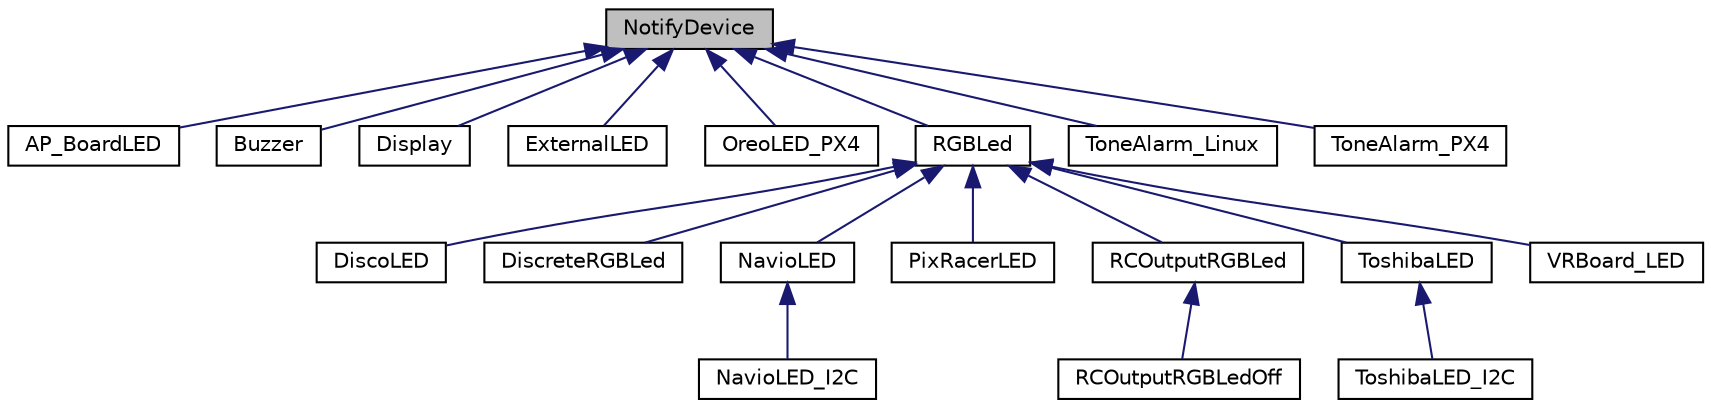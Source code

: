 digraph "NotifyDevice"
{
 // INTERACTIVE_SVG=YES
  edge [fontname="Helvetica",fontsize="10",labelfontname="Helvetica",labelfontsize="10"];
  node [fontname="Helvetica",fontsize="10",shape=record];
  Node1 [label="NotifyDevice",height=0.2,width=0.4,color="black", fillcolor="grey75", style="filled", fontcolor="black"];
  Node1 -> Node2 [dir="back",color="midnightblue",fontsize="10",style="solid",fontname="Helvetica"];
  Node2 [label="AP_BoardLED",height=0.2,width=0.4,color="black", fillcolor="white", style="filled",URL="$classAP__BoardLED.html"];
  Node1 -> Node3 [dir="back",color="midnightblue",fontsize="10",style="solid",fontname="Helvetica"];
  Node3 [label="Buzzer",height=0.2,width=0.4,color="black", fillcolor="white", style="filled",URL="$classBuzzer.html"];
  Node1 -> Node4 [dir="back",color="midnightblue",fontsize="10",style="solid",fontname="Helvetica"];
  Node4 [label="Display",height=0.2,width=0.4,color="black", fillcolor="white", style="filled",URL="$classDisplay.html"];
  Node1 -> Node5 [dir="back",color="midnightblue",fontsize="10",style="solid",fontname="Helvetica"];
  Node5 [label="ExternalLED",height=0.2,width=0.4,color="black", fillcolor="white", style="filled",URL="$classExternalLED.html"];
  Node1 -> Node6 [dir="back",color="midnightblue",fontsize="10",style="solid",fontname="Helvetica"];
  Node6 [label="OreoLED_PX4",height=0.2,width=0.4,color="black", fillcolor="white", style="filled",URL="$classOreoLED__PX4.html"];
  Node1 -> Node7 [dir="back",color="midnightblue",fontsize="10",style="solid",fontname="Helvetica"];
  Node7 [label="RGBLed",height=0.2,width=0.4,color="black", fillcolor="white", style="filled",URL="$classRGBLed.html"];
  Node7 -> Node8 [dir="back",color="midnightblue",fontsize="10",style="solid",fontname="Helvetica"];
  Node8 [label="DiscoLED",height=0.2,width=0.4,color="black", fillcolor="white", style="filled",URL="$classDiscoLED.html"];
  Node7 -> Node9 [dir="back",color="midnightblue",fontsize="10",style="solid",fontname="Helvetica"];
  Node9 [label="DiscreteRGBLed",height=0.2,width=0.4,color="black", fillcolor="white", style="filled",URL="$classDiscreteRGBLed.html"];
  Node7 -> Node10 [dir="back",color="midnightblue",fontsize="10",style="solid",fontname="Helvetica"];
  Node10 [label="NavioLED",height=0.2,width=0.4,color="black", fillcolor="white", style="filled",URL="$classNavioLED.html"];
  Node10 -> Node11 [dir="back",color="midnightblue",fontsize="10",style="solid",fontname="Helvetica"];
  Node11 [label="NavioLED_I2C",height=0.2,width=0.4,color="black", fillcolor="white", style="filled",URL="$classNavioLED__I2C.html"];
  Node7 -> Node12 [dir="back",color="midnightblue",fontsize="10",style="solid",fontname="Helvetica"];
  Node12 [label="PixRacerLED",height=0.2,width=0.4,color="black", fillcolor="white", style="filled",URL="$classPixRacerLED.html"];
  Node7 -> Node13 [dir="back",color="midnightblue",fontsize="10",style="solid",fontname="Helvetica"];
  Node13 [label="RCOutputRGBLed",height=0.2,width=0.4,color="black", fillcolor="white", style="filled",URL="$classRCOutputRGBLed.html"];
  Node13 -> Node14 [dir="back",color="midnightblue",fontsize="10",style="solid",fontname="Helvetica"];
  Node14 [label="RCOutputRGBLedOff",height=0.2,width=0.4,color="black", fillcolor="white", style="filled",URL="$classRCOutputRGBLedOff.html"];
  Node7 -> Node15 [dir="back",color="midnightblue",fontsize="10",style="solid",fontname="Helvetica"];
  Node15 [label="ToshibaLED",height=0.2,width=0.4,color="black", fillcolor="white", style="filled",URL="$classToshibaLED.html"];
  Node15 -> Node16 [dir="back",color="midnightblue",fontsize="10",style="solid",fontname="Helvetica"];
  Node16 [label="ToshibaLED_I2C",height=0.2,width=0.4,color="black", fillcolor="white", style="filled",URL="$classToshibaLED__I2C.html"];
  Node7 -> Node17 [dir="back",color="midnightblue",fontsize="10",style="solid",fontname="Helvetica"];
  Node17 [label="VRBoard_LED",height=0.2,width=0.4,color="black", fillcolor="white", style="filled",URL="$classVRBoard__LED.html"];
  Node1 -> Node18 [dir="back",color="midnightblue",fontsize="10",style="solid",fontname="Helvetica"];
  Node18 [label="ToneAlarm_Linux",height=0.2,width=0.4,color="black", fillcolor="white", style="filled",URL="$classToneAlarm__Linux.html"];
  Node1 -> Node19 [dir="back",color="midnightblue",fontsize="10",style="solid",fontname="Helvetica"];
  Node19 [label="ToneAlarm_PX4",height=0.2,width=0.4,color="black", fillcolor="white", style="filled",URL="$classToneAlarm__PX4.html"];
}
